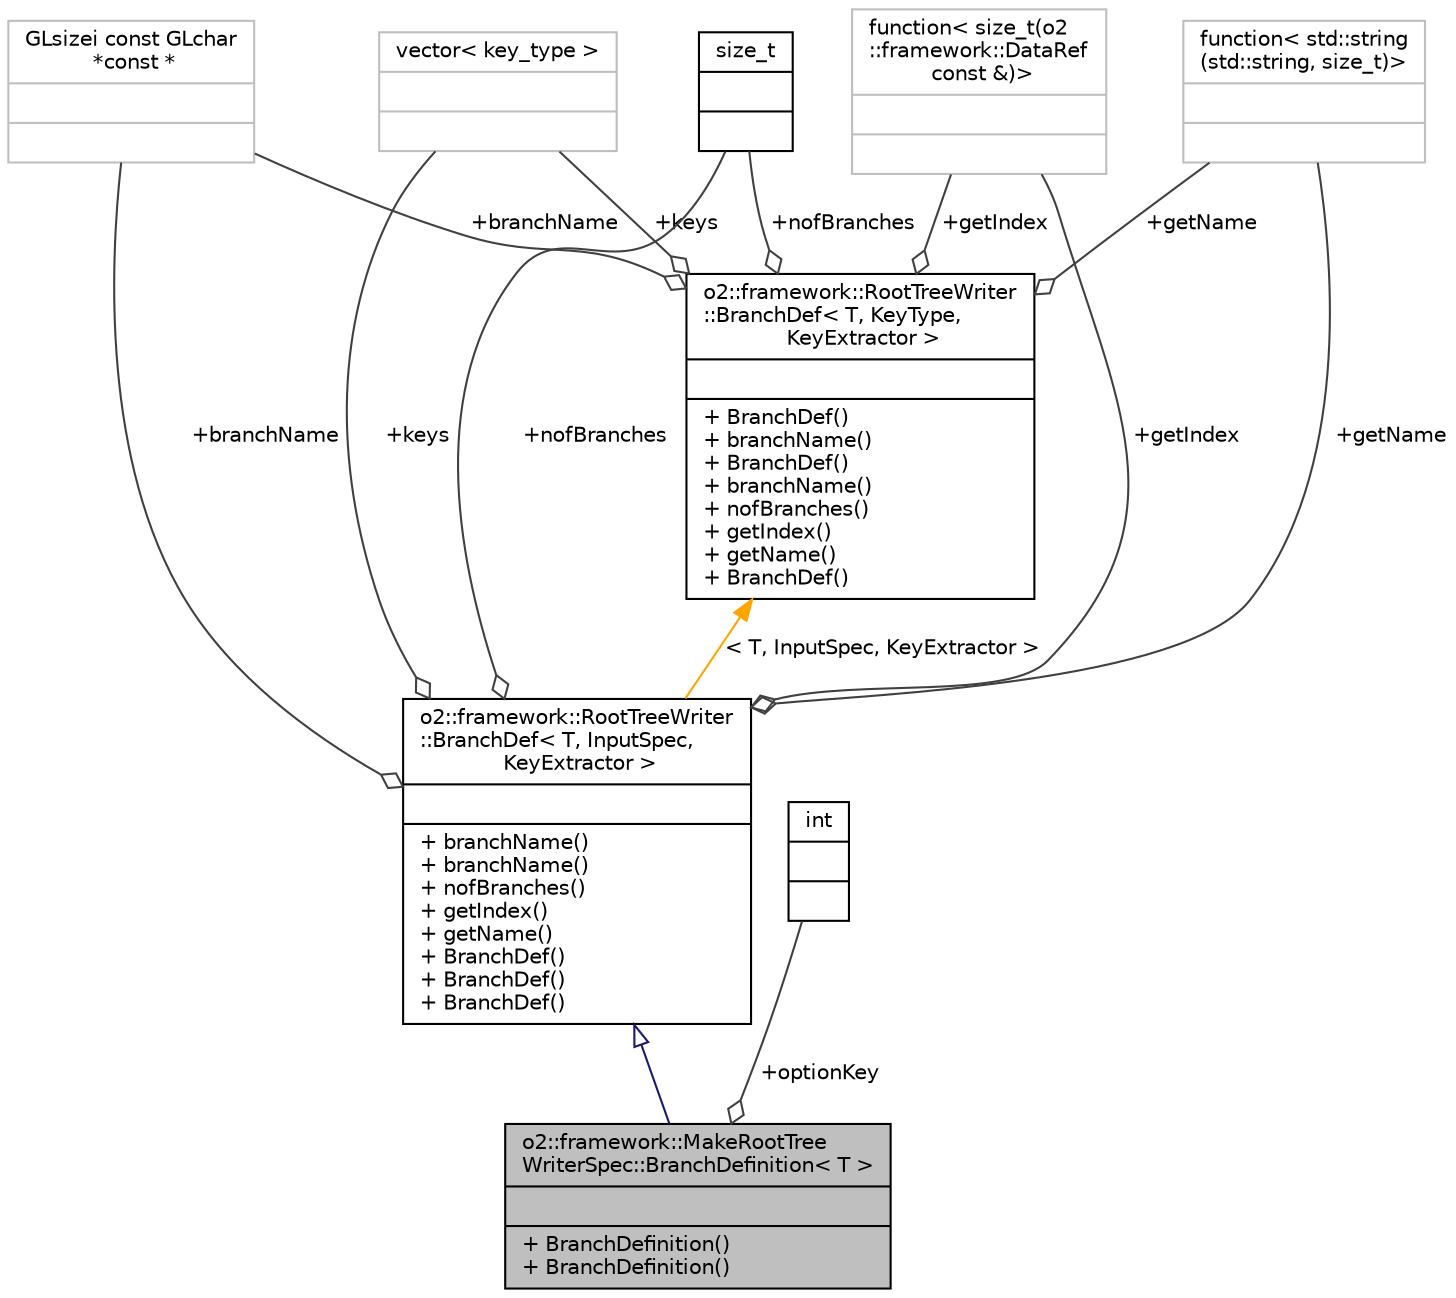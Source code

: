 digraph "o2::framework::MakeRootTreeWriterSpec::BranchDefinition&lt; T &gt;"
{
 // INTERACTIVE_SVG=YES
  bgcolor="transparent";
  edge [fontname="Helvetica",fontsize="10",labelfontname="Helvetica",labelfontsize="10"];
  node [fontname="Helvetica",fontsize="10",shape=record];
  Node1 [label="{o2::framework::MakeRootTree\lWriterSpec::BranchDefinition\< T \>\n||+ BranchDefinition()\l+ BranchDefinition()\l}",height=0.2,width=0.4,color="black", fillcolor="grey75", style="filled" fontcolor="black"];
  Node2 -> Node1 [dir="back",color="midnightblue",fontsize="10",style="solid",arrowtail="onormal",fontname="Helvetica"];
  Node2 [label="{o2::framework::RootTreeWriter\l::BranchDef\< T, InputSpec,\l KeyExtractor \>\n||+ branchName()\l+ branchName()\l+ nofBranches()\l+ getIndex()\l+ getName()\l+ BranchDef()\l+ BranchDef()\l+ BranchDef()\l}",height=0.2,width=0.4,color="black",URL="$d6/d72/structo2_1_1framework_1_1RootTreeWriter_1_1BranchDef.html"];
  Node3 -> Node2 [color="grey25",fontsize="10",style="solid",label=" +branchName" ,arrowhead="odiamond",fontname="Helvetica"];
  Node3 [label="{GLsizei const GLchar\l *const *\n||}",height=0.2,width=0.4,color="grey75"];
  Node4 -> Node2 [color="grey25",fontsize="10",style="solid",label=" +keys" ,arrowhead="odiamond",fontname="Helvetica"];
  Node4 [label="{vector\< key_type \>\n||}",height=0.2,width=0.4,color="grey75"];
  Node5 -> Node2 [color="grey25",fontsize="10",style="solid",label=" +nofBranches" ,arrowhead="odiamond",fontname="Helvetica"];
  Node5 [label="{size_t\n||}",height=0.2,width=0.4,color="black",URL="$dd/de2/classsize__t.html"];
  Node6 -> Node2 [color="grey25",fontsize="10",style="solid",label=" +getName" ,arrowhead="odiamond",fontname="Helvetica"];
  Node6 [label="{function\< std::string\l(std::string, size_t)\>\n||}",height=0.2,width=0.4,color="grey75"];
  Node7 -> Node2 [color="grey25",fontsize="10",style="solid",label=" +getIndex" ,arrowhead="odiamond",fontname="Helvetica"];
  Node7 [label="{function\< size_t(o2\l::framework::DataRef\l const &)\>\n||}",height=0.2,width=0.4,color="grey75"];
  Node8 -> Node2 [dir="back",color="orange",fontsize="10",style="solid",label=" \< T, InputSpec, KeyExtractor \>" ,fontname="Helvetica"];
  Node8 [label="{o2::framework::RootTreeWriter\l::BranchDef\< T, KeyType,\l KeyExtractor \>\n||+ BranchDef()\l+ branchName()\l+ BranchDef()\l+ branchName()\l+ nofBranches()\l+ getIndex()\l+ getName()\l+ BranchDef()\l}",height=0.2,width=0.4,color="black",URL="$d6/d72/structo2_1_1framework_1_1RootTreeWriter_1_1BranchDef.html"];
  Node3 -> Node8 [color="grey25",fontsize="10",style="solid",label=" +branchName" ,arrowhead="odiamond",fontname="Helvetica"];
  Node4 -> Node8 [color="grey25",fontsize="10",style="solid",label=" +keys" ,arrowhead="odiamond",fontname="Helvetica"];
  Node6 -> Node8 [color="grey25",fontsize="10",style="solid",label=" +getName" ,arrowhead="odiamond",fontname="Helvetica"];
  Node7 -> Node8 [color="grey25",fontsize="10",style="solid",label=" +getIndex" ,arrowhead="odiamond",fontname="Helvetica"];
  Node5 -> Node8 [color="grey25",fontsize="10",style="solid",label=" +nofBranches" ,arrowhead="odiamond",fontname="Helvetica"];
  Node9 -> Node1 [color="grey25",fontsize="10",style="solid",label=" +optionKey" ,arrowhead="odiamond",fontname="Helvetica"];
  Node9 [label="{int\n||}",height=0.2,width=0.4,color="black",URL="$d1/da0/classint.html"];
}
